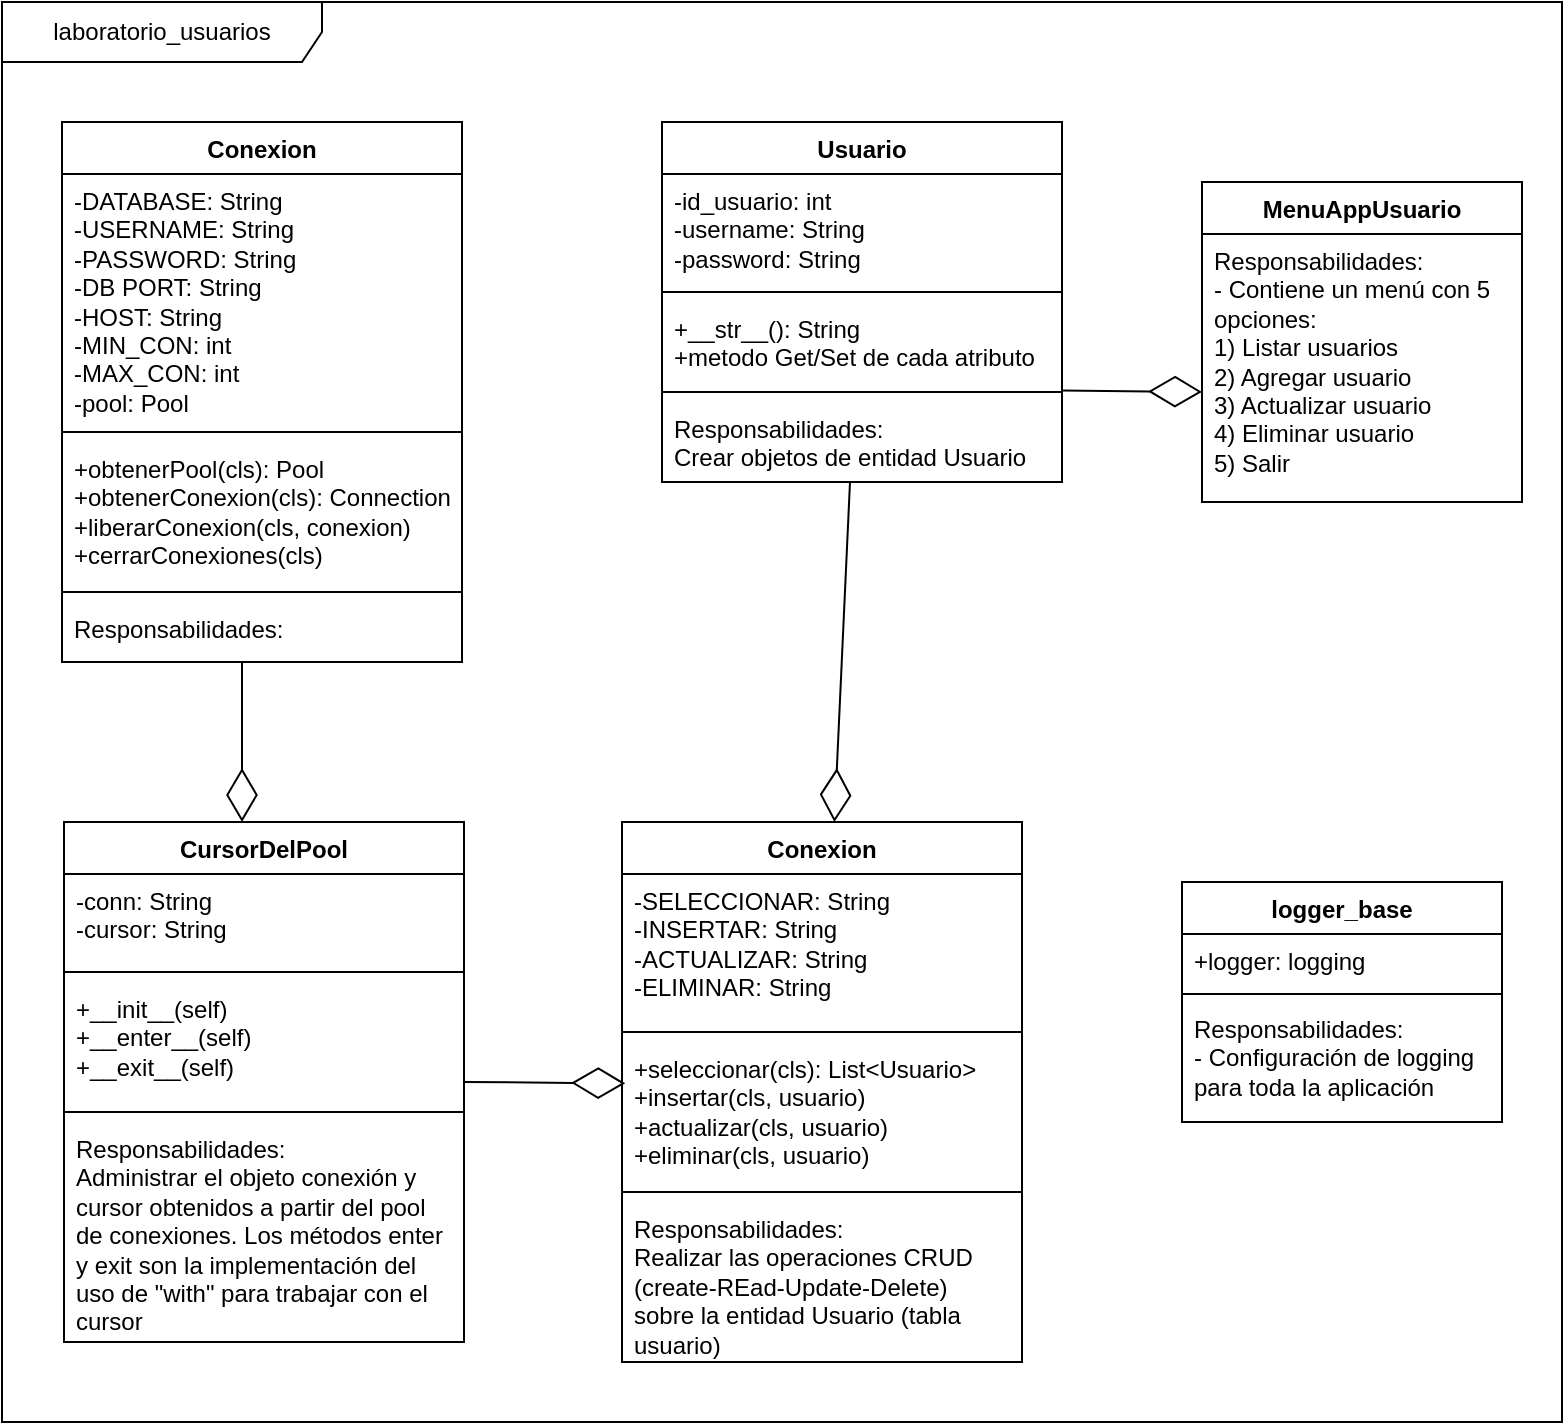 <mxfile>
    <diagram id="zUfg4UiD8HdnF6UpXdQO" name="Página-1">
        <mxGraphModel dx="2182" dy="1173" grid="1" gridSize="10" guides="1" tooltips="1" connect="1" arrows="1" fold="1" page="1" pageScale="1" pageWidth="827" pageHeight="1169" math="0" shadow="0">
            <root>
                <mxCell id="0"/>
                <mxCell id="1" parent="0"/>
                <mxCell id="2" value="laboratorio_usuarios" style="shape=umlFrame;whiteSpace=wrap;html=1;pointerEvents=0;recursiveResize=0;container=1;collapsible=0;width=160;" vertex="1" parent="1">
                    <mxGeometry x="-10" y="150" width="780" height="710" as="geometry"/>
                </mxCell>
                <mxCell id="3" value="Conexion" style="swimlane;fontStyle=1;align=center;verticalAlign=top;childLayout=stackLayout;horizontal=1;startSize=26;horizontalStack=0;resizeParent=1;resizeParentMax=0;resizeLast=0;collapsible=1;marginBottom=0;whiteSpace=wrap;html=1;" vertex="1" parent="2">
                    <mxGeometry x="30" y="60" width="200" height="270" as="geometry"/>
                </mxCell>
                <mxCell id="4" value="-DATABASE: String&lt;div&gt;-USERNAME: String&lt;/div&gt;&lt;div&gt;-PASSWORD: String&lt;/div&gt;&lt;div&gt;-DB PORT: String&lt;/div&gt;&lt;div&gt;-HOST: String&lt;/div&gt;&lt;div&gt;-MIN_CON: int&lt;/div&gt;&lt;div&gt;-MAX_CON: int&lt;/div&gt;&lt;div&gt;-pool: Pool&lt;/div&gt;" style="text;strokeColor=none;fillColor=none;align=left;verticalAlign=top;spacingLeft=4;spacingRight=4;overflow=hidden;rotatable=0;points=[[0,0.5],[1,0.5]];portConstraint=eastwest;whiteSpace=wrap;html=1;" vertex="1" parent="3">
                    <mxGeometry y="26" width="200" height="124" as="geometry"/>
                </mxCell>
                <mxCell id="5" value="" style="line;strokeWidth=1;fillColor=none;align=left;verticalAlign=middle;spacingTop=-1;spacingLeft=3;spacingRight=3;rotatable=0;labelPosition=right;points=[];portConstraint=eastwest;strokeColor=inherit;" vertex="1" parent="3">
                    <mxGeometry y="150" width="200" height="10" as="geometry"/>
                </mxCell>
                <mxCell id="6" value="+obtenerPool(cls): Pool&lt;div&gt;+obtenerConexion(cls): Connection&lt;/div&gt;&lt;div&gt;+liberarConexion(cls, conexion)&lt;/div&gt;&lt;div&gt;+cerrarConexiones(cls)&lt;/div&gt;" style="text;strokeColor=none;fillColor=none;align=left;verticalAlign=top;spacingLeft=4;spacingRight=4;overflow=hidden;rotatable=0;points=[[0,0.5],[1,0.5]];portConstraint=eastwest;whiteSpace=wrap;html=1;" vertex="1" parent="3">
                    <mxGeometry y="160" width="200" height="70" as="geometry"/>
                </mxCell>
                <mxCell id="13" value="" style="line;strokeWidth=1;fillColor=none;align=left;verticalAlign=middle;spacingTop=-1;spacingLeft=3;spacingRight=3;rotatable=0;labelPosition=right;points=[];portConstraint=eastwest;strokeColor=inherit;" vertex="1" parent="3">
                    <mxGeometry y="230" width="200" height="10" as="geometry"/>
                </mxCell>
                <mxCell id="12" value="Responsabilidades:" style="text;strokeColor=none;fillColor=none;align=left;verticalAlign=top;spacingLeft=4;spacingRight=4;overflow=hidden;rotatable=0;points=[[0,0.5],[1,0.5]];portConstraint=eastwest;whiteSpace=wrap;html=1;" vertex="1" parent="3">
                    <mxGeometry y="240" width="200" height="30" as="geometry"/>
                </mxCell>
                <mxCell id="14" value="CursorDelPool" style="swimlane;fontStyle=1;align=center;verticalAlign=top;childLayout=stackLayout;horizontal=1;startSize=26;horizontalStack=0;resizeParent=1;resizeParentMax=0;resizeLast=0;collapsible=1;marginBottom=0;whiteSpace=wrap;html=1;" vertex="1" parent="2">
                    <mxGeometry x="31" y="410" width="200" height="260" as="geometry"/>
                </mxCell>
                <mxCell id="15" value="-conn: String&lt;div&gt;-cursor: String&lt;/div&gt;" style="text;strokeColor=none;fillColor=none;align=left;verticalAlign=top;spacingLeft=4;spacingRight=4;overflow=hidden;rotatable=0;points=[[0,0.5],[1,0.5]];portConstraint=eastwest;whiteSpace=wrap;html=1;" vertex="1" parent="14">
                    <mxGeometry y="26" width="200" height="44" as="geometry"/>
                </mxCell>
                <mxCell id="16" value="" style="line;strokeWidth=1;fillColor=none;align=left;verticalAlign=middle;spacingTop=-1;spacingLeft=3;spacingRight=3;rotatable=0;labelPosition=right;points=[];portConstraint=eastwest;strokeColor=inherit;" vertex="1" parent="14">
                    <mxGeometry y="70" width="200" height="10" as="geometry"/>
                </mxCell>
                <mxCell id="17" value="&lt;div&gt;&lt;font color=&quot;#000000&quot;&gt;+__init__(self)&lt;/font&gt;&lt;/div&gt;&lt;div&gt;+__enter__(self)&lt;/div&gt;&lt;div&gt;+__exit__(self)&lt;/div&gt;" style="text;strokeColor=none;fillColor=none;align=left;verticalAlign=top;spacingLeft=4;spacingRight=4;overflow=hidden;rotatable=0;points=[[0,0.5],[1,0.5]];portConstraint=eastwest;whiteSpace=wrap;html=1;" vertex="1" parent="14">
                    <mxGeometry y="80" width="200" height="60" as="geometry"/>
                </mxCell>
                <mxCell id="18" value="" style="line;strokeWidth=1;fillColor=none;align=left;verticalAlign=middle;spacingTop=-1;spacingLeft=3;spacingRight=3;rotatable=0;labelPosition=right;points=[];portConstraint=eastwest;strokeColor=inherit;" vertex="1" parent="14">
                    <mxGeometry y="140" width="200" height="10" as="geometry"/>
                </mxCell>
                <mxCell id="19" value="Responsabilidades:&lt;div&gt;Administrar el objeto conexión y cursor obtenidos a partir del pool de conexiones. Los métodos enter y exit son la implementación del uso de &quot;with&quot; para trabajar con el cursor&lt;/div&gt;" style="text;strokeColor=none;fillColor=none;align=left;verticalAlign=top;spacingLeft=4;spacingRight=4;overflow=hidden;rotatable=0;points=[[0,0.5],[1,0.5]];portConstraint=eastwest;whiteSpace=wrap;html=1;" vertex="1" parent="14">
                    <mxGeometry y="150" width="200" height="110" as="geometry"/>
                </mxCell>
                <mxCell id="20" value="Conexion" style="swimlane;fontStyle=1;align=center;verticalAlign=top;childLayout=stackLayout;horizontal=1;startSize=26;horizontalStack=0;resizeParent=1;resizeParentMax=0;resizeLast=0;collapsible=1;marginBottom=0;whiteSpace=wrap;html=1;" vertex="1" parent="2">
                    <mxGeometry x="310" y="410" width="200" height="270" as="geometry"/>
                </mxCell>
                <mxCell id="21" value="-SELECCIONAR: String&lt;div&gt;-INSERTAR: String&lt;/div&gt;&lt;div&gt;-ACTUALIZAR: String&lt;/div&gt;&lt;div&gt;-ELIMINAR: String&lt;/div&gt;" style="text;strokeColor=none;fillColor=none;align=left;verticalAlign=top;spacingLeft=4;spacingRight=4;overflow=hidden;rotatable=0;points=[[0,0.5],[1,0.5]];portConstraint=eastwest;whiteSpace=wrap;html=1;" vertex="1" parent="20">
                    <mxGeometry y="26" width="200" height="74" as="geometry"/>
                </mxCell>
                <mxCell id="22" value="" style="line;strokeWidth=1;fillColor=none;align=left;verticalAlign=middle;spacingTop=-1;spacingLeft=3;spacingRight=3;rotatable=0;labelPosition=right;points=[];portConstraint=eastwest;strokeColor=inherit;" vertex="1" parent="20">
                    <mxGeometry y="100" width="200" height="10" as="geometry"/>
                </mxCell>
                <mxCell id="23" value="+seleccionar(cls): List&amp;lt;Usuario&amp;gt;&lt;div&gt;+insertar(cls, usuario)&lt;/div&gt;&lt;div&gt;+actualizar(cls, usuario)&lt;/div&gt;&lt;div&gt;+eliminar(cls, usuario)&lt;/div&gt;" style="text;strokeColor=none;fillColor=none;align=left;verticalAlign=top;spacingLeft=4;spacingRight=4;overflow=hidden;rotatable=0;points=[[0,0.5],[1,0.5]];portConstraint=eastwest;whiteSpace=wrap;html=1;" vertex="1" parent="20">
                    <mxGeometry y="110" width="200" height="70" as="geometry"/>
                </mxCell>
                <mxCell id="24" value="" style="line;strokeWidth=1;fillColor=none;align=left;verticalAlign=middle;spacingTop=-1;spacingLeft=3;spacingRight=3;rotatable=0;labelPosition=right;points=[];portConstraint=eastwest;strokeColor=inherit;" vertex="1" parent="20">
                    <mxGeometry y="180" width="200" height="10" as="geometry"/>
                </mxCell>
                <mxCell id="25" value="Responsabilidades:&lt;div&gt;Realizar las operaciones CRUD (create-REad-Update-Delete) sobre la entidad Usuario (tabla usuario)&lt;/div&gt;" style="text;strokeColor=none;fillColor=none;align=left;verticalAlign=top;spacingLeft=4;spacingRight=4;overflow=hidden;rotatable=0;points=[[0,0.5],[1,0.5]];portConstraint=eastwest;whiteSpace=wrap;html=1;" vertex="1" parent="20">
                    <mxGeometry y="190" width="200" height="80" as="geometry"/>
                </mxCell>
                <mxCell id="26" value="Usuario" style="swimlane;fontStyle=1;align=center;verticalAlign=top;childLayout=stackLayout;horizontal=1;startSize=26;horizontalStack=0;resizeParent=1;resizeParentMax=0;resizeLast=0;collapsible=1;marginBottom=0;whiteSpace=wrap;html=1;" vertex="1" parent="2">
                    <mxGeometry x="330" y="60" width="200" height="180" as="geometry"/>
                </mxCell>
                <mxCell id="27" value="-id_usuario: int&lt;div&gt;&lt;span style=&quot;background-color: transparent;&quot;&gt;-username: String&lt;/span&gt;&lt;div&gt;-password: String&lt;/div&gt;&lt;/div&gt;" style="text;strokeColor=none;fillColor=none;align=left;verticalAlign=top;spacingLeft=4;spacingRight=4;overflow=hidden;rotatable=0;points=[[0,0.5],[1,0.5]];portConstraint=eastwest;whiteSpace=wrap;html=1;" vertex="1" parent="26">
                    <mxGeometry y="26" width="200" height="54" as="geometry"/>
                </mxCell>
                <mxCell id="28" value="" style="line;strokeWidth=1;fillColor=none;align=left;verticalAlign=middle;spacingTop=-1;spacingLeft=3;spacingRight=3;rotatable=0;labelPosition=right;points=[];portConstraint=eastwest;strokeColor=inherit;" vertex="1" parent="26">
                    <mxGeometry y="80" width="200" height="10" as="geometry"/>
                </mxCell>
                <mxCell id="29" value="+__str__(): String&lt;div&gt;+metodo Get/Set de cada atributo&lt;/div&gt;" style="text;strokeColor=none;fillColor=none;align=left;verticalAlign=top;spacingLeft=4;spacingRight=4;overflow=hidden;rotatable=0;points=[[0,0.5],[1,0.5]];portConstraint=eastwest;whiteSpace=wrap;html=1;" vertex="1" parent="26">
                    <mxGeometry y="90" width="200" height="40" as="geometry"/>
                </mxCell>
                <mxCell id="30" value="" style="line;strokeWidth=1;fillColor=none;align=left;verticalAlign=middle;spacingTop=-1;spacingLeft=3;spacingRight=3;rotatable=0;labelPosition=right;points=[];portConstraint=eastwest;strokeColor=inherit;" vertex="1" parent="26">
                    <mxGeometry y="130" width="200" height="10" as="geometry"/>
                </mxCell>
                <mxCell id="31" value="Responsabilidades:&lt;div&gt;Crear objetos de entidad Usuario&lt;/div&gt;" style="text;strokeColor=none;fillColor=none;align=left;verticalAlign=top;spacingLeft=4;spacingRight=4;overflow=hidden;rotatable=0;points=[[0,0.5],[1,0.5]];portConstraint=eastwest;whiteSpace=wrap;html=1;" vertex="1" parent="26">
                    <mxGeometry y="140" width="200" height="40" as="geometry"/>
                </mxCell>
                <mxCell id="46" value="" style="endArrow=diamondThin;endFill=0;endSize=24;html=1;" edge="1" parent="26" target="20">
                    <mxGeometry width="160" relative="1" as="geometry">
                        <mxPoint x="94" y="180" as="sourcePoint"/>
                        <mxPoint x="175" y="181" as="targetPoint"/>
                    </mxGeometry>
                </mxCell>
                <mxCell id="32" value="MenuAppUsuario" style="swimlane;fontStyle=1;align=center;verticalAlign=top;childLayout=stackLayout;horizontal=1;startSize=26;horizontalStack=0;resizeParent=1;resizeParentMax=0;resizeLast=0;collapsible=1;marginBottom=0;whiteSpace=wrap;html=1;" vertex="1" parent="2">
                    <mxGeometry x="600" y="90" width="160" height="160" as="geometry"/>
                </mxCell>
                <mxCell id="33" value="Responsabilidades:&lt;div&gt;- Contiene un menú con 5 opciones:&lt;/div&gt;&lt;div&gt;1) Listar usuarios&lt;/div&gt;&lt;div&gt;2) Agregar usuario&lt;/div&gt;&lt;div&gt;3) Actualizar usuario&lt;/div&gt;&lt;div&gt;4) Eliminar usuario&lt;/div&gt;&lt;div&gt;5) Salir&lt;/div&gt;" style="text;strokeColor=none;fillColor=none;align=left;verticalAlign=top;spacingLeft=4;spacingRight=4;overflow=hidden;rotatable=0;points=[[0,0.5],[1,0.5]];portConstraint=eastwest;whiteSpace=wrap;html=1;" vertex="1" parent="32">
                    <mxGeometry y="26" width="160" height="134" as="geometry"/>
                </mxCell>
                <mxCell id="44" value="" style="endArrow=diamondThin;endFill=0;endSize=24;html=1;" edge="1" parent="2">
                    <mxGeometry width="160" relative="1" as="geometry">
                        <mxPoint x="120" y="330" as="sourcePoint"/>
                        <mxPoint x="120" y="410" as="targetPoint"/>
                    </mxGeometry>
                </mxCell>
                <mxCell id="45" value="" style="endArrow=diamondThin;endFill=0;endSize=24;html=1;entryX=0.008;entryY=0.295;entryDx=0;entryDy=0;entryPerimeter=0;" edge="1" parent="2" target="23">
                    <mxGeometry width="160" relative="1" as="geometry">
                        <mxPoint x="231" y="540" as="sourcePoint"/>
                        <mxPoint x="231" y="620" as="targetPoint"/>
                    </mxGeometry>
                </mxCell>
                <mxCell id="47" value="" style="endArrow=diamondThin;endFill=0;endSize=24;html=1;" edge="1" parent="2">
                    <mxGeometry width="160" relative="1" as="geometry">
                        <mxPoint x="530" y="194.23" as="sourcePoint"/>
                        <mxPoint x="600" y="195" as="targetPoint"/>
                    </mxGeometry>
                </mxCell>
                <mxCell id="40" value="logger_base" style="swimlane;fontStyle=1;align=center;verticalAlign=top;childLayout=stackLayout;horizontal=1;startSize=26;horizontalStack=0;resizeParent=1;resizeParentMax=0;resizeLast=0;collapsible=1;marginBottom=0;whiteSpace=wrap;html=1;" vertex="1" parent="1">
                    <mxGeometry x="580" y="590" width="160" height="120" as="geometry"/>
                </mxCell>
                <mxCell id="41" value="+logger: logging" style="text;strokeColor=none;fillColor=none;align=left;verticalAlign=top;spacingLeft=4;spacingRight=4;overflow=hidden;rotatable=0;points=[[0,0.5],[1,0.5]];portConstraint=eastwest;whiteSpace=wrap;html=1;" vertex="1" parent="40">
                    <mxGeometry y="26" width="160" height="26" as="geometry"/>
                </mxCell>
                <mxCell id="42" value="" style="line;strokeWidth=1;fillColor=none;align=left;verticalAlign=middle;spacingTop=-1;spacingLeft=3;spacingRight=3;rotatable=0;labelPosition=right;points=[];portConstraint=eastwest;strokeColor=inherit;" vertex="1" parent="40">
                    <mxGeometry y="52" width="160" height="8" as="geometry"/>
                </mxCell>
                <mxCell id="43" value="Responsabilidades:&lt;div&gt;- Configuración de logging para toda la aplicación&lt;/div&gt;" style="text;strokeColor=none;fillColor=none;align=left;verticalAlign=top;spacingLeft=4;spacingRight=4;overflow=hidden;rotatable=0;points=[[0,0.5],[1,0.5]];portConstraint=eastwest;whiteSpace=wrap;html=1;" vertex="1" parent="40">
                    <mxGeometry y="60" width="160" height="60" as="geometry"/>
                </mxCell>
            </root>
        </mxGraphModel>
    </diagram>
</mxfile>